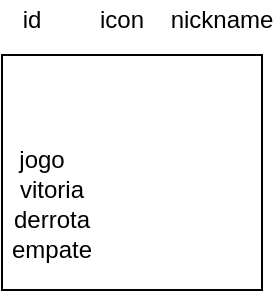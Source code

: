 <mxfile version="14.7.7" type="device"><diagram id="5Yy1S5RnfCEsVQ6CMrQf" name="Page-1"><mxGraphModel dx="544" dy="933" grid="1" gridSize="5" guides="1" tooltips="1" connect="1" arrows="1" fold="1" page="1" pageScale="1" pageWidth="827" pageHeight="1169" math="0" shadow="0"><root><mxCell id="0"/><mxCell id="1" parent="0"/><mxCell id="mwFgMRZL3cDxxOM0zeax-1" value="" style="rounded=0;whiteSpace=wrap;html=1;" vertex="1" parent="1"><mxGeometry x="40" y="157.5" width="130" height="117.5" as="geometry"/></mxCell><mxCell id="mwFgMRZL3cDxxOM0zeax-2" value="id&lt;br&gt;" style="text;html=1;strokeColor=none;fillColor=none;align=center;verticalAlign=middle;whiteSpace=wrap;rounded=0;" vertex="1" parent="1"><mxGeometry x="40" y="135" width="30" height="10" as="geometry"/></mxCell><mxCell id="mwFgMRZL3cDxxOM0zeax-3" value="nickname" style="text;html=1;strokeColor=none;fillColor=none;align=center;verticalAlign=middle;whiteSpace=wrap;rounded=0;" vertex="1" parent="1"><mxGeometry x="135" y="135" width="30" height="10" as="geometry"/></mxCell><mxCell id="mwFgMRZL3cDxxOM0zeax-5" value="icon" style="text;html=1;strokeColor=none;fillColor=none;align=center;verticalAlign=middle;whiteSpace=wrap;rounded=0;" vertex="1" parent="1"><mxGeometry x="80" y="130" width="40" height="20" as="geometry"/></mxCell><mxCell id="mwFgMRZL3cDxxOM0zeax-6" value="jogo" style="text;html=1;strokeColor=none;fillColor=none;align=center;verticalAlign=middle;whiteSpace=wrap;rounded=0;" vertex="1" parent="1"><mxGeometry x="40" y="200" width="40" height="20" as="geometry"/></mxCell><mxCell id="mwFgMRZL3cDxxOM0zeax-7" value="vitoria" style="text;html=1;strokeColor=none;fillColor=none;align=center;verticalAlign=middle;whiteSpace=wrap;rounded=0;" vertex="1" parent="1"><mxGeometry x="45" y="215" width="40" height="20" as="geometry"/></mxCell><mxCell id="mwFgMRZL3cDxxOM0zeax-8" value="derrota" style="text;html=1;strokeColor=none;fillColor=none;align=center;verticalAlign=middle;whiteSpace=wrap;rounded=0;" vertex="1" parent="1"><mxGeometry x="45" y="230" width="40" height="20" as="geometry"/></mxCell><mxCell id="mwFgMRZL3cDxxOM0zeax-9" value="empate" style="text;html=1;strokeColor=none;fillColor=none;align=center;verticalAlign=middle;whiteSpace=wrap;rounded=0;" vertex="1" parent="1"><mxGeometry x="45" y="245" width="40" height="20" as="geometry"/></mxCell></root></mxGraphModel></diagram></mxfile>